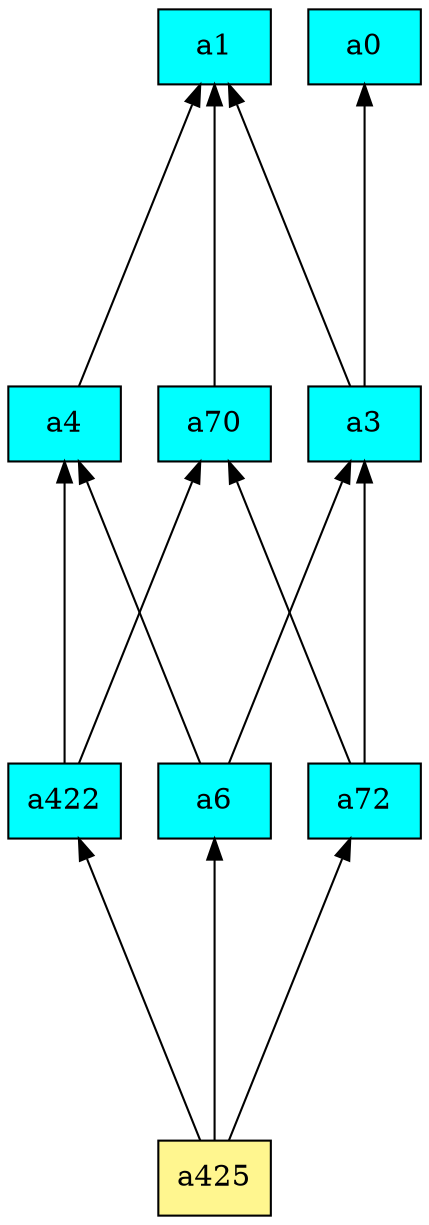 digraph G {
rankdir=BT;ranksep="2.0";
"a1" [shape=record,fillcolor=cyan,style=filled,label="{a1}"];
"a4" [shape=record,fillcolor=cyan,style=filled,label="{a4}"];
"a3" [shape=record,fillcolor=cyan,style=filled,label="{a3}"];
"a70" [shape=record,fillcolor=cyan,style=filled,label="{a70}"];
"a6" [shape=record,fillcolor=cyan,style=filled,label="{a6}"];
"a425" [shape=record,fillcolor=khaki1,style=filled,label="{a425}"];
"a0" [shape=record,fillcolor=cyan,style=filled,label="{a0}"];
"a72" [shape=record,fillcolor=cyan,style=filled,label="{a72}"];
"a422" [shape=record,fillcolor=cyan,style=filled,label="{a422}"];
"a4" -> "a1"
"a3" -> "a1"
"a3" -> "a0"
"a70" -> "a1"
"a6" -> "a4"
"a6" -> "a3"
"a425" -> "a6"
"a425" -> "a72"
"a425" -> "a422"
"a72" -> "a3"
"a72" -> "a70"
"a422" -> "a4"
"a422" -> "a70"
}